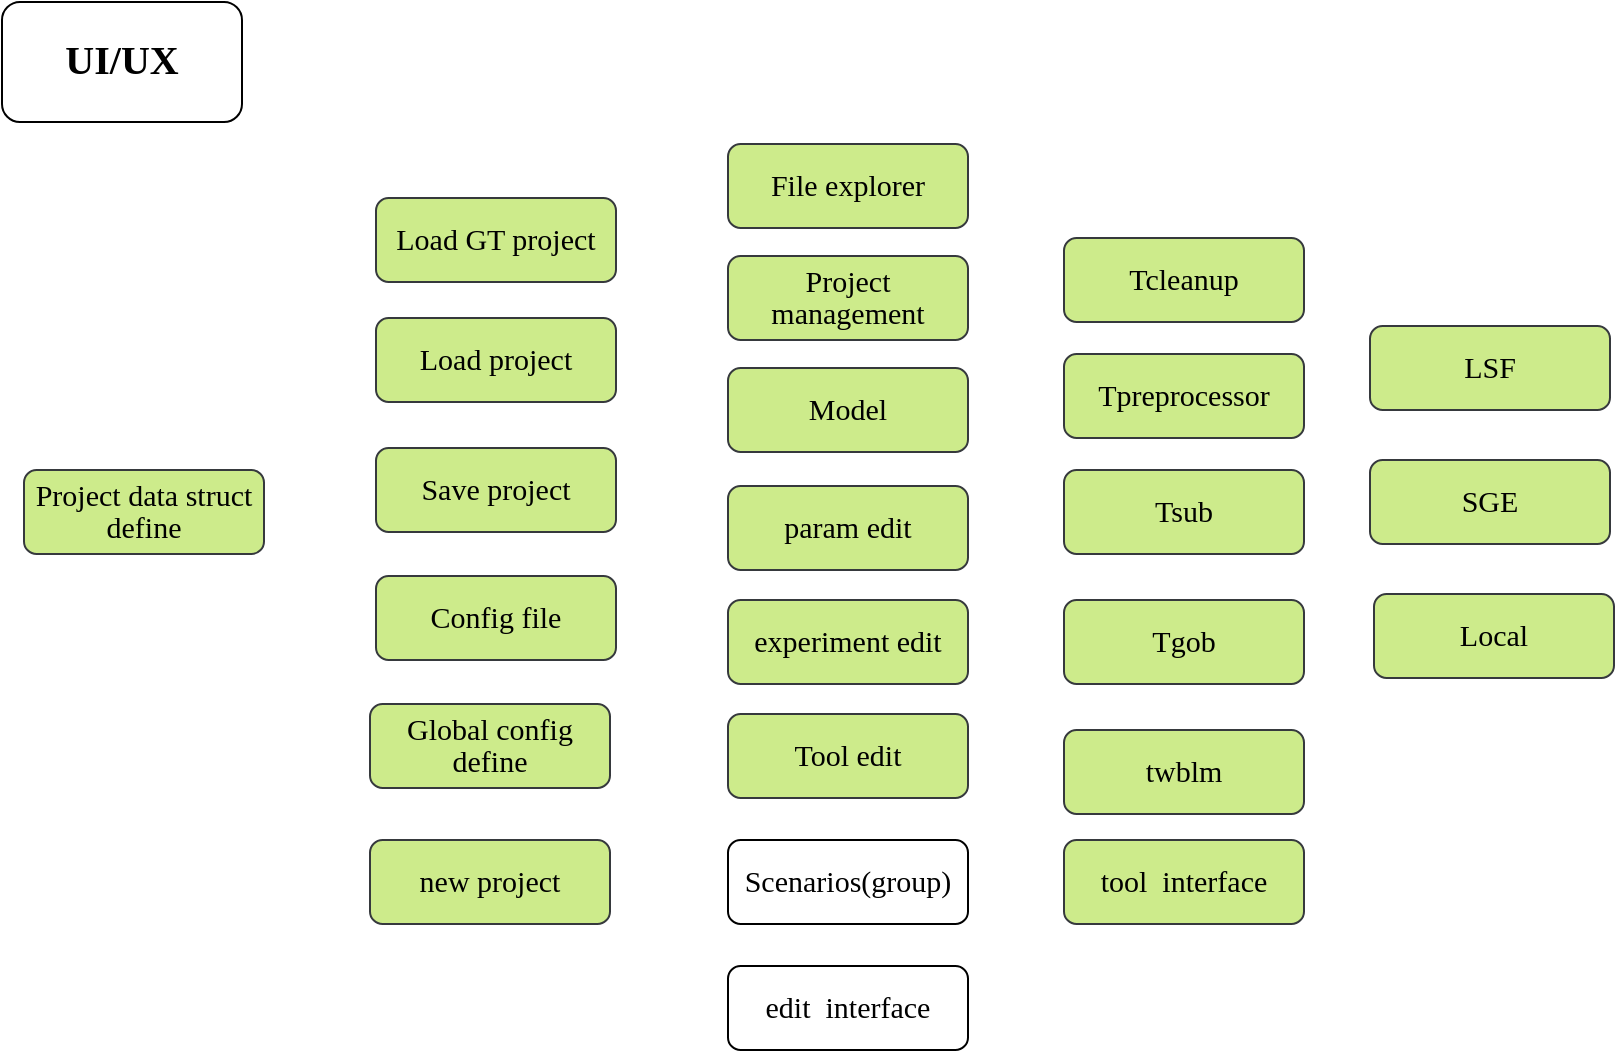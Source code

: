 <mxfile version="22.1.3" type="github">
  <diagram name="第 1 页" id="jlJl0Ko0GWoikbYAyYql">
    <mxGraphModel dx="1834" dy="1266" grid="0" gridSize="10" guides="1" tooltips="1" connect="1" arrows="1" fold="1" page="0" pageScale="1" pageWidth="827" pageHeight="1169" math="0" shadow="0">
      <root>
        <mxCell id="0" />
        <mxCell id="1" parent="0" />
        <mxCell id="VpLYDpvK1sNNoDS3lnSt-1" value="&lt;p style=&quot;line-height: 120%;&quot;&gt;&lt;font face=&quot;Times New Roman&quot; style=&quot;font-size: 20px;&quot;&gt;&lt;b&gt;UI/UX&lt;/b&gt;&lt;/font&gt;&lt;/p&gt;" style="rounded=1;whiteSpace=wrap;html=1;" vertex="1" parent="1">
          <mxGeometry x="-392" y="-128" width="120" height="60" as="geometry" />
        </mxCell>
        <mxCell id="VpLYDpvK1sNNoDS3lnSt-8" value="&lt;p style=&quot;line-height: 120%;&quot;&gt;&lt;font face=&quot;Times New Roman&quot; style=&quot;font-size: 15px;&quot;&gt;Project data struct define&lt;/font&gt;&lt;/p&gt;" style="rounded=1;whiteSpace=wrap;html=1;fillColor=#cdeb8b;strokeColor=#36393d;" vertex="1" parent="1">
          <mxGeometry x="-381" y="106" width="120" height="42" as="geometry" />
        </mxCell>
        <mxCell id="VpLYDpvK1sNNoDS3lnSt-9" value="&lt;p style=&quot;line-height: 120%;&quot;&gt;&lt;font face=&quot;Times New Roman&quot; style=&quot;font-size: 15px;&quot;&gt;Global config define&lt;/font&gt;&lt;/p&gt;" style="rounded=1;whiteSpace=wrap;html=1;fillColor=#cdeb8b;strokeColor=#36393d;" vertex="1" parent="1">
          <mxGeometry x="-208" y="223" width="120" height="42" as="geometry" />
        </mxCell>
        <mxCell id="VpLYDpvK1sNNoDS3lnSt-10" value="&lt;p style=&quot;line-height: 120%;&quot;&gt;&lt;font face=&quot;Times New Roman&quot; style=&quot;font-size: 15px;&quot;&gt;Config file&lt;/font&gt;&lt;/p&gt;" style="rounded=1;whiteSpace=wrap;html=1;fillColor=#cdeb8b;strokeColor=#36393d;" vertex="1" parent="1">
          <mxGeometry x="-205" y="159" width="120" height="42" as="geometry" />
        </mxCell>
        <mxCell id="VpLYDpvK1sNNoDS3lnSt-11" value="&lt;p style=&quot;line-height: 120%;&quot;&gt;&lt;font face=&quot;Times New Roman&quot; style=&quot;font-size: 15px;&quot;&gt;Save project&lt;/font&gt;&lt;/p&gt;" style="rounded=1;whiteSpace=wrap;html=1;fillColor=#cdeb8b;strokeColor=#36393d;" vertex="1" parent="1">
          <mxGeometry x="-205" y="95" width="120" height="42" as="geometry" />
        </mxCell>
        <mxCell id="VpLYDpvK1sNNoDS3lnSt-12" value="&lt;p style=&quot;line-height: 120%;&quot;&gt;&lt;font face=&quot;Times New Roman&quot; style=&quot;font-size: 15px;&quot;&gt;Load project&lt;/font&gt;&lt;/p&gt;" style="rounded=1;whiteSpace=wrap;html=1;fillColor=#cdeb8b;strokeColor=#36393d;" vertex="1" parent="1">
          <mxGeometry x="-205" y="30" width="120" height="42" as="geometry" />
        </mxCell>
        <mxCell id="VpLYDpvK1sNNoDS3lnSt-13" value="&lt;p style=&quot;line-height: 120%;&quot;&gt;&lt;font face=&quot;Times New Roman&quot; style=&quot;font-size: 15px;&quot;&gt;Load GT project&lt;/font&gt;&lt;/p&gt;" style="rounded=1;whiteSpace=wrap;html=1;fillColor=#cdeb8b;strokeColor=#36393d;" vertex="1" parent="1">
          <mxGeometry x="-205" y="-30" width="120" height="42" as="geometry" />
        </mxCell>
        <mxCell id="VpLYDpvK1sNNoDS3lnSt-14" value="&lt;p style=&quot;line-height: 120%;&quot;&gt;&lt;font face=&quot;Times New Roman&quot; style=&quot;font-size: 15px;&quot;&gt;Model&lt;/font&gt;&lt;/p&gt;" style="rounded=1;whiteSpace=wrap;html=1;fillColor=#cdeb8b;strokeColor=#36393d;" vertex="1" parent="1">
          <mxGeometry x="-29" y="55" width="120" height="42" as="geometry" />
        </mxCell>
        <mxCell id="VpLYDpvK1sNNoDS3lnSt-15" value="&lt;p style=&quot;line-height: 120%;&quot;&gt;&lt;font face=&quot;Times New Roman&quot; style=&quot;font-size: 15px;&quot;&gt;Project management&lt;/font&gt;&lt;/p&gt;" style="rounded=1;whiteSpace=wrap;html=1;fillColor=#cdeb8b;strokeColor=#36393d;" vertex="1" parent="1">
          <mxGeometry x="-29" y="-1" width="120" height="42" as="geometry" />
        </mxCell>
        <mxCell id="VpLYDpvK1sNNoDS3lnSt-16" value="&lt;p style=&quot;line-height: 120%;&quot;&gt;&lt;font face=&quot;Times New Roman&quot; style=&quot;font-size: 15px;&quot;&gt;File explorer&lt;/font&gt;&lt;/p&gt;" style="rounded=1;whiteSpace=wrap;html=1;fillColor=#cdeb8b;strokeColor=#36393d;" vertex="1" parent="1">
          <mxGeometry x="-29" y="-57" width="120" height="42" as="geometry" />
        </mxCell>
        <mxCell id="VpLYDpvK1sNNoDS3lnSt-17" value="&lt;p style=&quot;line-height: 120%;&quot;&gt;&lt;font face=&quot;Times New Roman&quot; style=&quot;font-size: 15px;&quot;&gt;experiment edit&lt;/font&gt;&lt;/p&gt;" style="rounded=1;whiteSpace=wrap;html=1;fillColor=#cdeb8b;strokeColor=#36393d;" vertex="1" parent="1">
          <mxGeometry x="-29" y="171" width="120" height="42" as="geometry" />
        </mxCell>
        <mxCell id="VpLYDpvK1sNNoDS3lnSt-18" value="&lt;p style=&quot;line-height: 120%;&quot;&gt;&lt;font face=&quot;Times New Roman&quot; style=&quot;font-size: 15px;&quot;&gt;param edit&lt;/font&gt;&lt;/p&gt;" style="rounded=1;whiteSpace=wrap;html=1;fillColor=#cdeb8b;strokeColor=#36393d;" vertex="1" parent="1">
          <mxGeometry x="-29" y="114" width="120" height="42" as="geometry" />
        </mxCell>
        <mxCell id="VpLYDpvK1sNNoDS3lnSt-19" value="&lt;p style=&quot;line-height: 120%;&quot;&gt;&lt;font face=&quot;Times New Roman&quot; style=&quot;font-size: 15px;&quot;&gt;Tool edit&lt;/font&gt;&lt;/p&gt;" style="rounded=1;whiteSpace=wrap;html=1;fillColor=#cdeb8b;strokeColor=#36393d;" vertex="1" parent="1">
          <mxGeometry x="-29" y="228" width="120" height="42" as="geometry" />
        </mxCell>
        <mxCell id="VpLYDpvK1sNNoDS3lnSt-20" value="&lt;p style=&quot;line-height: 120%;&quot;&gt;&lt;font face=&quot;Times New Roman&quot; style=&quot;font-size: 15px;&quot;&gt;Scenarios(group)&lt;/font&gt;&lt;/p&gt;" style="rounded=1;whiteSpace=wrap;html=1;" vertex="1" parent="1">
          <mxGeometry x="-29" y="291" width="120" height="42" as="geometry" />
        </mxCell>
        <mxCell id="VpLYDpvK1sNNoDS3lnSt-21" value="&lt;p style=&quot;line-height: 120%;&quot;&gt;&lt;font face=&quot;Times New Roman&quot;&gt;&lt;span style=&quot;font-size: 15px;&quot;&gt;Tcleanup&lt;/span&gt;&lt;/font&gt;&lt;/p&gt;" style="rounded=1;whiteSpace=wrap;html=1;fillColor=#cdeb8b;strokeColor=#36393d;" vertex="1" parent="1">
          <mxGeometry x="139" y="-10" width="120" height="42" as="geometry" />
        </mxCell>
        <mxCell id="VpLYDpvK1sNNoDS3lnSt-22" value="&lt;p style=&quot;line-height: 120%;&quot;&gt;&lt;font face=&quot;Times New Roman&quot; style=&quot;font-size: 15px;&quot;&gt;Tgob&lt;/font&gt;&lt;/p&gt;" style="rounded=1;whiteSpace=wrap;html=1;fillColor=#cdeb8b;strokeColor=#36393d;" vertex="1" parent="1">
          <mxGeometry x="139" y="171" width="120" height="42" as="geometry" />
        </mxCell>
        <mxCell id="VpLYDpvK1sNNoDS3lnSt-23" value="&lt;p style=&quot;line-height: 120%;&quot;&gt;&lt;font face=&quot;Times New Roman&quot; style=&quot;font-size: 15px;&quot;&gt;Tsub&lt;/font&gt;&lt;/p&gt;" style="rounded=1;whiteSpace=wrap;html=1;fillColor=#cdeb8b;strokeColor=#36393d;" vertex="1" parent="1">
          <mxGeometry x="139" y="106" width="120" height="42" as="geometry" />
        </mxCell>
        <mxCell id="VpLYDpvK1sNNoDS3lnSt-24" value="&lt;p style=&quot;line-height: 120%;&quot;&gt;&lt;font face=&quot;Times New Roman&quot;&gt;&lt;span style=&quot;font-size: 15px;&quot;&gt;Tpreprocessor&lt;/span&gt;&lt;/font&gt;&lt;/p&gt;" style="rounded=1;whiteSpace=wrap;html=1;fillColor=#cdeb8b;strokeColor=#36393d;" vertex="1" parent="1">
          <mxGeometry x="139" y="48" width="120" height="42" as="geometry" />
        </mxCell>
        <mxCell id="VpLYDpvK1sNNoDS3lnSt-25" value="&lt;p style=&quot;line-height: 120%;&quot;&gt;&lt;font face=&quot;Times New Roman&quot; style=&quot;font-size: 15px;&quot;&gt;twblm&lt;/font&gt;&lt;/p&gt;" style="rounded=1;whiteSpace=wrap;html=1;fillColor=#cdeb8b;strokeColor=#36393d;" vertex="1" parent="1">
          <mxGeometry x="139" y="236" width="120" height="42" as="geometry" />
        </mxCell>
        <mxCell id="VpLYDpvK1sNNoDS3lnSt-26" value="&lt;p style=&quot;line-height: 120%;&quot;&gt;&lt;font face=&quot;Times New Roman&quot;&gt;&lt;span style=&quot;font-size: 15px;&quot;&gt;SGE&lt;/span&gt;&lt;/font&gt;&lt;/p&gt;" style="rounded=1;whiteSpace=wrap;html=1;fillColor=#cdeb8b;strokeColor=#36393d;" vertex="1" parent="1">
          <mxGeometry x="292" y="101" width="120" height="42" as="geometry" />
        </mxCell>
        <mxCell id="VpLYDpvK1sNNoDS3lnSt-27" value="&lt;p style=&quot;line-height: 120%;&quot;&gt;&lt;font face=&quot;Times New Roman&quot;&gt;&lt;span style=&quot;font-size: 15px;&quot;&gt;LSF&lt;/span&gt;&lt;/font&gt;&lt;/p&gt;" style="rounded=1;whiteSpace=wrap;html=1;fillColor=#cdeb8b;strokeColor=#36393d;" vertex="1" parent="1">
          <mxGeometry x="292" y="34" width="120" height="42" as="geometry" />
        </mxCell>
        <mxCell id="VpLYDpvK1sNNoDS3lnSt-29" value="&lt;p style=&quot;line-height: 120%;&quot;&gt;&lt;font face=&quot;Times New Roman&quot;&gt;&lt;span style=&quot;font-size: 15px;&quot;&gt;Local&lt;/span&gt;&lt;/font&gt;&lt;/p&gt;" style="rounded=1;whiteSpace=wrap;html=1;fillColor=#cdeb8b;strokeColor=#36393d;" vertex="1" parent="1">
          <mxGeometry x="294" y="168" width="120" height="42" as="geometry" />
        </mxCell>
        <mxCell id="VpLYDpvK1sNNoDS3lnSt-30" value="&lt;p style=&quot;line-height: 120%;&quot;&gt;&lt;font face=&quot;Times New Roman&quot; style=&quot;font-size: 15px;&quot;&gt;new project&lt;/font&gt;&lt;/p&gt;" style="rounded=1;whiteSpace=wrap;html=1;fillColor=#cdeb8b;strokeColor=#36393d;" vertex="1" parent="1">
          <mxGeometry x="-208" y="291" width="120" height="42" as="geometry" />
        </mxCell>
        <mxCell id="VpLYDpvK1sNNoDS3lnSt-31" value="&lt;p style=&quot;line-height: 120%;&quot;&gt;&lt;font face=&quot;Times New Roman&quot;&gt;&lt;span style=&quot;font-size: 15px;&quot;&gt;tool&amp;nbsp; interface&lt;/span&gt;&lt;/font&gt;&lt;/p&gt;" style="rounded=1;whiteSpace=wrap;html=1;fillColor=#cdeb8b;strokeColor=#36393d;" vertex="1" parent="1">
          <mxGeometry x="139" y="291" width="120" height="42" as="geometry" />
        </mxCell>
        <mxCell id="VpLYDpvK1sNNoDS3lnSt-32" value="&lt;p style=&quot;line-height: 120%;&quot;&gt;&lt;font face=&quot;Times New Roman&quot;&gt;&lt;span style=&quot;font-size: 15px;&quot;&gt;edit&amp;nbsp; interface&lt;/span&gt;&lt;/font&gt;&lt;/p&gt;" style="rounded=1;whiteSpace=wrap;html=1;" vertex="1" parent="1">
          <mxGeometry x="-29" y="354" width="120" height="42" as="geometry" />
        </mxCell>
      </root>
    </mxGraphModel>
  </diagram>
</mxfile>
